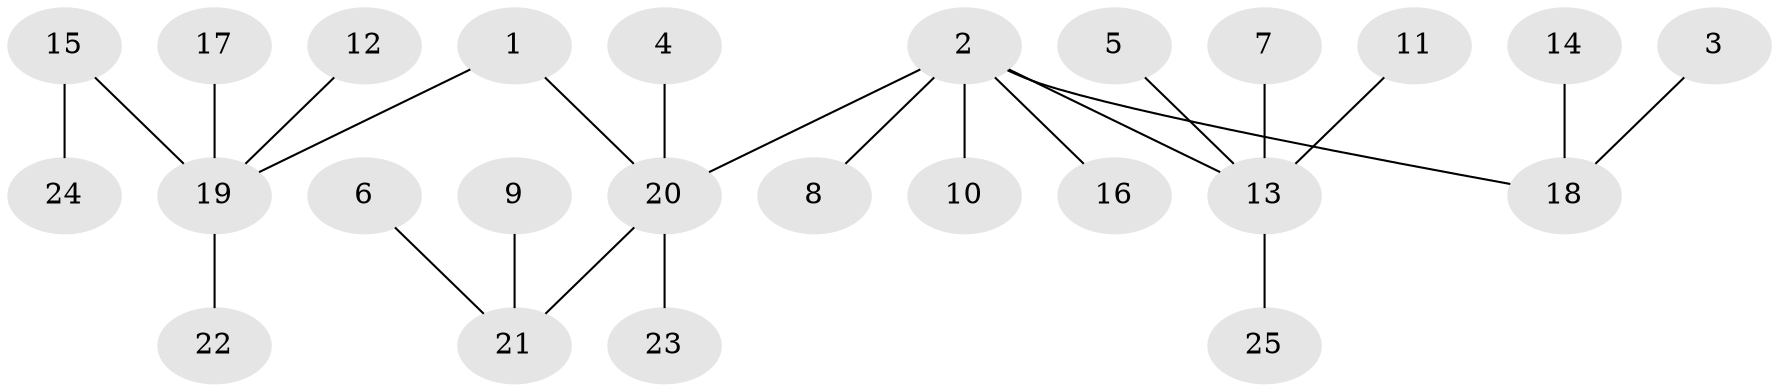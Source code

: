 // original degree distribution, {5: 0.06, 4: 0.02, 6: 0.04, 7: 0.02, 2: 0.34, 1: 0.52}
// Generated by graph-tools (version 1.1) at 2025/26/03/09/25 03:26:24]
// undirected, 25 vertices, 24 edges
graph export_dot {
graph [start="1"]
  node [color=gray90,style=filled];
  1;
  2;
  3;
  4;
  5;
  6;
  7;
  8;
  9;
  10;
  11;
  12;
  13;
  14;
  15;
  16;
  17;
  18;
  19;
  20;
  21;
  22;
  23;
  24;
  25;
  1 -- 19 [weight=1.0];
  1 -- 20 [weight=1.0];
  2 -- 8 [weight=1.0];
  2 -- 10 [weight=1.0];
  2 -- 13 [weight=1.0];
  2 -- 16 [weight=1.0];
  2 -- 18 [weight=1.0];
  2 -- 20 [weight=1.0];
  3 -- 18 [weight=1.0];
  4 -- 20 [weight=1.0];
  5 -- 13 [weight=1.0];
  6 -- 21 [weight=1.0];
  7 -- 13 [weight=1.0];
  9 -- 21 [weight=1.0];
  11 -- 13 [weight=1.0];
  12 -- 19 [weight=1.0];
  13 -- 25 [weight=1.0];
  14 -- 18 [weight=1.0];
  15 -- 19 [weight=1.0];
  15 -- 24 [weight=1.0];
  17 -- 19 [weight=1.0];
  19 -- 22 [weight=1.0];
  20 -- 21 [weight=1.0];
  20 -- 23 [weight=1.0];
}

